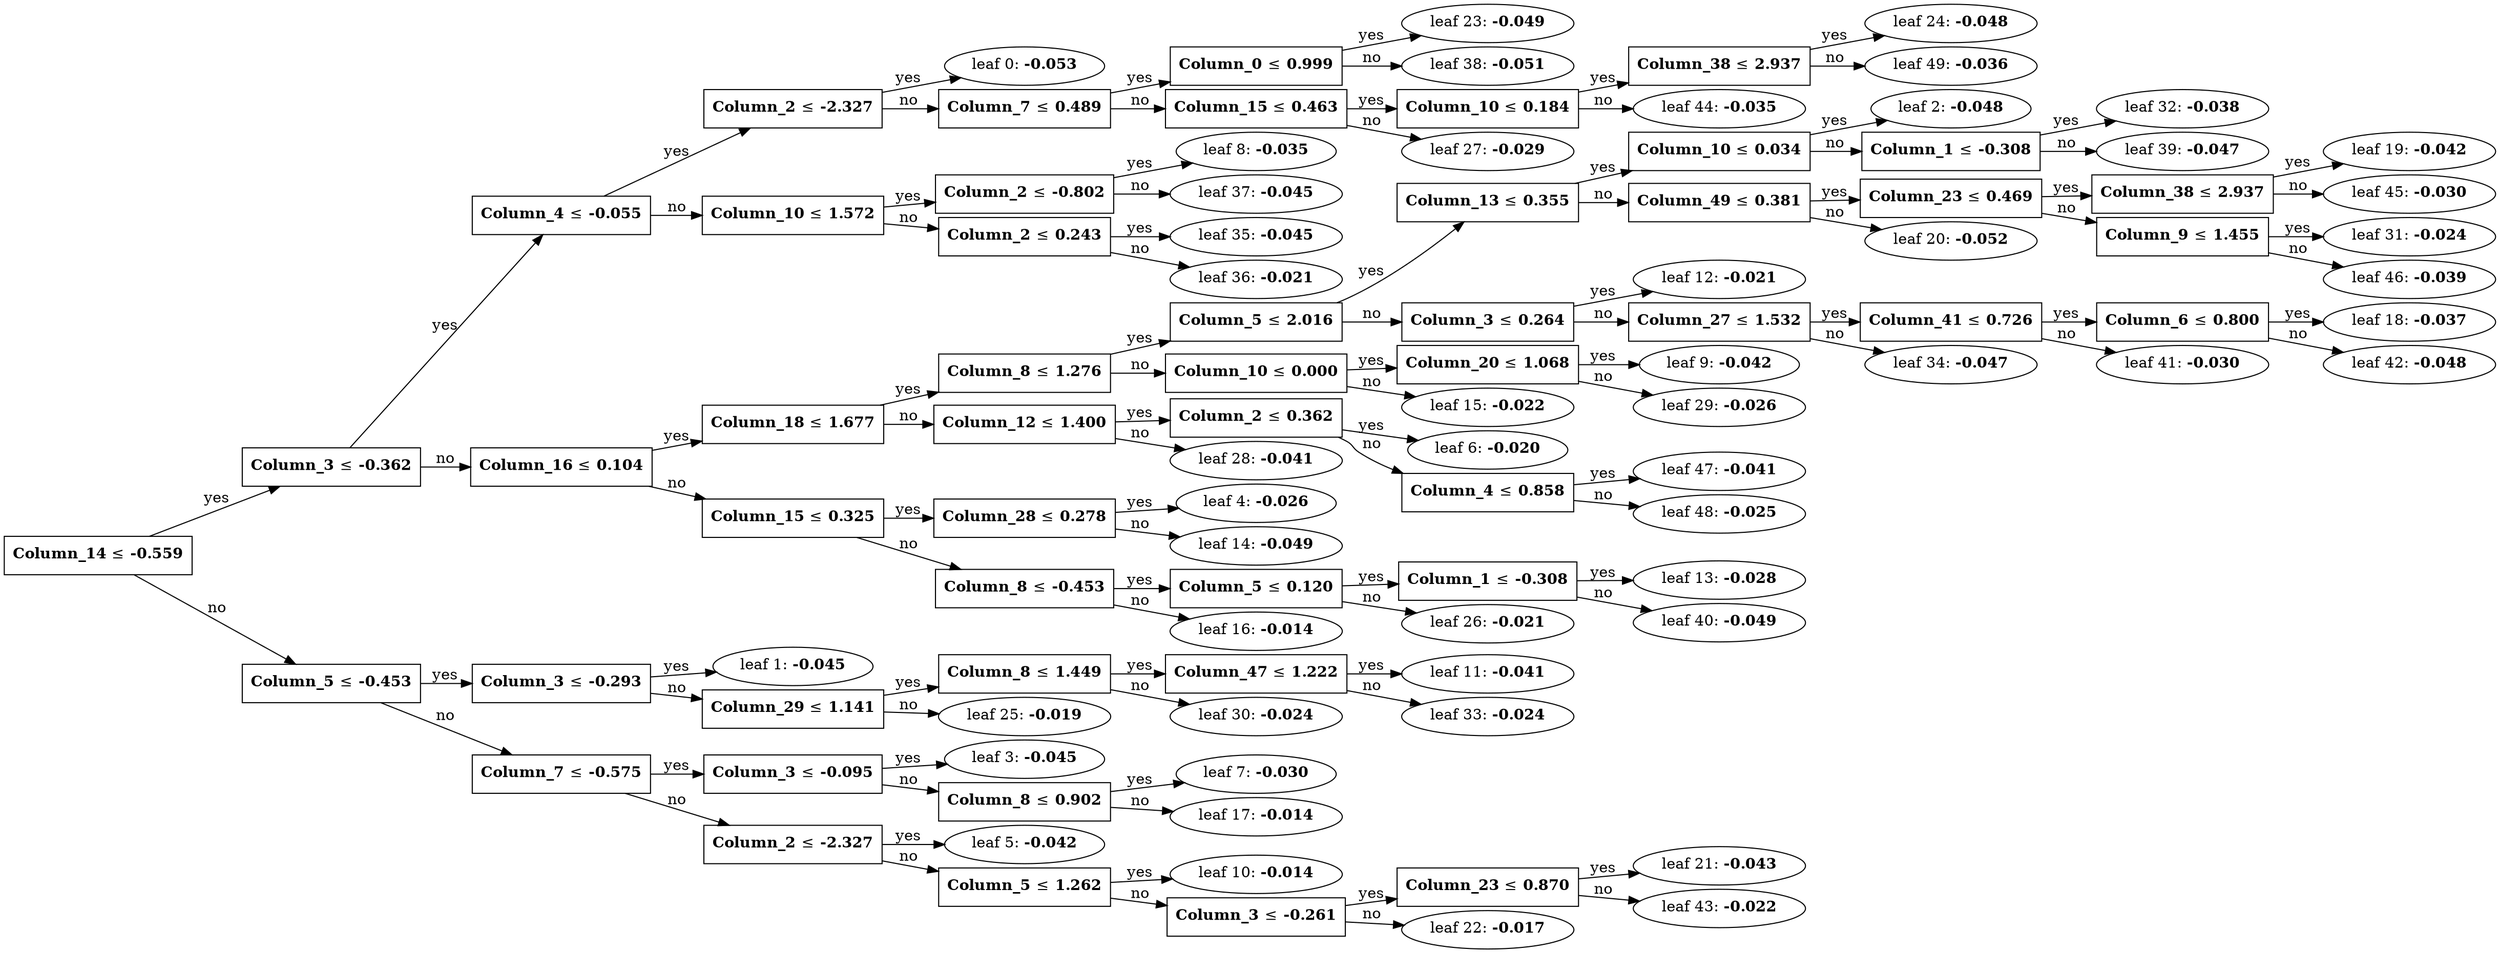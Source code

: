 digraph {
	graph [nodesep=0.05 rankdir=LR ranksep=0.3]
	split0 [label=<<B>Column_14</B> &#8804; <B>-0.559</B>> fillcolor=white shape=rectangle style=""]
	split1 [label=<<B>Column_3</B> &#8804; <B>-0.362</B>> fillcolor=white shape=rectangle style=""]
	split7 [label=<<B>Column_4</B> &#8804; <B>-0.055</B>> fillcolor=white shape=rectangle style=""]
	split22 [label=<<B>Column_2</B> &#8804; <B>-2.327</B>> fillcolor=white shape=rectangle style=""]
	leaf0 [label=<leaf 0: <B>-0.053</B>>]
	split22 -> leaf0 [label=yes]
	split23 [label=<<B>Column_7</B> &#8804; <B>0.489</B>> fillcolor=white shape=rectangle style=""]
	split37 [label=<<B>Column_0</B> &#8804; <B>0.999</B>> fillcolor=white shape=rectangle style=""]
	leaf23 [label=<leaf 23: <B>-0.049</B>>]
	split37 -> leaf23 [label=yes]
	leaf38 [label=<leaf 38: <B>-0.051</B>>]
	split37 -> leaf38 [label=no]
	split23 -> split37 [label=yes]
	split26 [label=<<B>Column_15</B> &#8804; <B>0.463</B>> fillcolor=white shape=rectangle style=""]
	split43 [label=<<B>Column_10</B> &#8804; <B>0.184</B>> fillcolor=white shape=rectangle style=""]
	split48 [label=<<B>Column_38</B> &#8804; <B>2.937</B>> fillcolor=white shape=rectangle style=""]
	leaf24 [label=<leaf 24: <B>-0.048</B>>]
	split48 -> leaf24 [label=yes]
	leaf49 [label=<leaf 49: <B>-0.036</B>>]
	split48 -> leaf49 [label=no]
	split43 -> split48 [label=yes]
	leaf44 [label=<leaf 44: <B>-0.035</B>>]
	split43 -> leaf44 [label=no]
	split26 -> split43 [label=yes]
	leaf27 [label=<leaf 27: <B>-0.029</B>>]
	split26 -> leaf27 [label=no]
	split23 -> split26 [label=no]
	split22 -> split23 [label=no]
	split7 -> split22 [label=yes]
	split34 [label=<<B>Column_10</B> &#8804; <B>1.572</B>> fillcolor=white shape=rectangle style=""]
	split36 [label=<<B>Column_2</B> &#8804; <B>-0.802</B>> fillcolor=white shape=rectangle style=""]
	leaf8 [label=<leaf 8: <B>-0.035</B>>]
	split36 -> leaf8 [label=yes]
	leaf37 [label=<leaf 37: <B>-0.045</B>>]
	split36 -> leaf37 [label=no]
	split34 -> split36 [label=yes]
	split35 [label=<<B>Column_2</B> &#8804; <B>0.243</B>> fillcolor=white shape=rectangle style=""]
	leaf35 [label=<leaf 35: <B>-0.045</B>>]
	split35 -> leaf35 [label=yes]
	leaf36 [label=<leaf 36: <B>-0.021</B>>]
	split35 -> leaf36 [label=no]
	split34 -> split35 [label=no]
	split7 -> split34 [label=no]
	split1 -> split7 [label=yes]
	split3 [label=<<B>Column_16</B> &#8804; <B>0.104</B>> fillcolor=white shape=rectangle style=""]
	split5 [label=<<B>Column_18</B> &#8804; <B>1.677</B>> fillcolor=white shape=rectangle style=""]
	split8 [label=<<B>Column_8</B> &#8804; <B>1.276</B>> fillcolor=white shape=rectangle style=""]
	split11 [label=<<B>Column_5</B> &#8804; <B>2.016</B>> fillcolor=white shape=rectangle style=""]
	split18 [label=<<B>Column_13</B> &#8804; <B>0.355</B>> fillcolor=white shape=rectangle style=""]
	split31 [label=<<B>Column_10</B> &#8804; <B>0.034</B>> fillcolor=white shape=rectangle style=""]
	leaf2 [label=<leaf 2: <B>-0.048</B>>]
	split31 -> leaf2 [label=yes]
	split38 [label=<<B>Column_1</B> &#8804; <B>-0.308</B>> fillcolor=white shape=rectangle style=""]
	leaf32 [label=<leaf 32: <B>-0.038</B>>]
	split38 -> leaf32 [label=yes]
	leaf39 [label=<leaf 39: <B>-0.047</B>>]
	split38 -> leaf39 [label=no]
	split31 -> split38 [label=no]
	split18 -> split31 [label=yes]
	split19 [label=<<B>Column_49</B> &#8804; <B>0.381</B>> fillcolor=white shape=rectangle style=""]
	split30 [label=<<B>Column_23</B> &#8804; <B>0.469</B>> fillcolor=white shape=rectangle style=""]
	split44 [label=<<B>Column_38</B> &#8804; <B>2.937</B>> fillcolor=white shape=rectangle style=""]
	leaf19 [label=<leaf 19: <B>-0.042</B>>]
	split44 -> leaf19 [label=yes]
	leaf45 [label=<leaf 45: <B>-0.030</B>>]
	split44 -> leaf45 [label=no]
	split30 -> split44 [label=yes]
	split45 [label=<<B>Column_9</B> &#8804; <B>1.455</B>> fillcolor=white shape=rectangle style=""]
	leaf31 [label=<leaf 31: <B>-0.024</B>>]
	split45 -> leaf31 [label=yes]
	leaf46 [label=<leaf 46: <B>-0.039</B>>]
	split45 -> leaf46 [label=no]
	split30 -> split45 [label=no]
	split19 -> split30 [label=yes]
	leaf20 [label=<leaf 20: <B>-0.052</B>>]
	split19 -> leaf20 [label=no]
	split18 -> split19 [label=no]
	split11 -> split18 [label=yes]
	split17 [label=<<B>Column_3</B> &#8804; <B>0.264</B>> fillcolor=white shape=rectangle style=""]
	leaf12 [label=<leaf 12: <B>-0.021</B>>]
	split17 -> leaf12 [label=yes]
	split33 [label=<<B>Column_27</B> &#8804; <B>1.532</B>> fillcolor=white shape=rectangle style=""]
	split40 [label=<<B>Column_41</B> &#8804; <B>0.726</B>> fillcolor=white shape=rectangle style=""]
	split41 [label=<<B>Column_6</B> &#8804; <B>0.800</B>> fillcolor=white shape=rectangle style=""]
	leaf18 [label=<leaf 18: <B>-0.037</B>>]
	split41 -> leaf18 [label=yes]
	leaf42 [label=<leaf 42: <B>-0.048</B>>]
	split41 -> leaf42 [label=no]
	split40 -> split41 [label=yes]
	leaf41 [label=<leaf 41: <B>-0.030</B>>]
	split40 -> leaf41 [label=no]
	split33 -> split40 [label=yes]
	leaf34 [label=<leaf 34: <B>-0.047</B>>]
	split33 -> leaf34 [label=no]
	split17 -> split33 [label=no]
	split11 -> split17 [label=no]
	split8 -> split11 [label=yes]
	split14 [label=<<B>Column_10</B> &#8804; <B>0.000</B>> fillcolor=white shape=rectangle style=""]
	split28 [label=<<B>Column_20</B> &#8804; <B>1.068</B>> fillcolor=white shape=rectangle style=""]
	leaf9 [label=<leaf 9: <B>-0.042</B>>]
	split28 -> leaf9 [label=yes]
	leaf29 [label=<leaf 29: <B>-0.026</B>>]
	split28 -> leaf29 [label=no]
	split14 -> split28 [label=yes]
	leaf15 [label=<leaf 15: <B>-0.022</B>>]
	split14 -> leaf15 [label=no]
	split8 -> split14 [label=no]
	split5 -> split8 [label=yes]
	split27 [label=<<B>Column_12</B> &#8804; <B>1.400</B>> fillcolor=white shape=rectangle style=""]
	split46 [label=<<B>Column_2</B> &#8804; <B>0.362</B>> fillcolor=white shape=rectangle style=""]
	leaf6 [label=<leaf 6: <B>-0.020</B>>]
	split46 -> leaf6 [label=yes]
	split47 [label=<<B>Column_4</B> &#8804; <B>0.858</B>> fillcolor=white shape=rectangle style=""]
	leaf47 [label=<leaf 47: <B>-0.041</B>>]
	split47 -> leaf47 [label=yes]
	leaf48 [label=<leaf 48: <B>-0.025</B>>]
	split47 -> leaf48 [label=no]
	split46 -> split47 [label=no]
	split27 -> split46 [label=yes]
	leaf28 [label=<leaf 28: <B>-0.041</B>>]
	split27 -> leaf28 [label=no]
	split5 -> split27 [label=no]
	split3 -> split5 [label=yes]
	split12 [label=<<B>Column_15</B> &#8804; <B>0.325</B>> fillcolor=white shape=rectangle style=""]
	split13 [label=<<B>Column_28</B> &#8804; <B>0.278</B>> fillcolor=white shape=rectangle style=""]
	leaf4 [label=<leaf 4: <B>-0.026</B>>]
	split13 -> leaf4 [label=yes]
	leaf14 [label=<leaf 14: <B>-0.049</B>>]
	split13 -> leaf14 [label=no]
	split12 -> split13 [label=yes]
	split15 [label=<<B>Column_8</B> &#8804; <B>-0.453</B>> fillcolor=white shape=rectangle style=""]
	split25 [label=<<B>Column_5</B> &#8804; <B>0.120</B>> fillcolor=white shape=rectangle style=""]
	split39 [label=<<B>Column_1</B> &#8804; <B>-0.308</B>> fillcolor=white shape=rectangle style=""]
	leaf13 [label=<leaf 13: <B>-0.028</B>>]
	split39 -> leaf13 [label=yes]
	leaf40 [label=<leaf 40: <B>-0.049</B>>]
	split39 -> leaf40 [label=no]
	split25 -> split39 [label=yes]
	leaf26 [label=<leaf 26: <B>-0.021</B>>]
	split25 -> leaf26 [label=no]
	split15 -> split25 [label=yes]
	leaf16 [label=<leaf 16: <B>-0.014</B>>]
	split15 -> leaf16 [label=no]
	split12 -> split15 [label=no]
	split3 -> split12 [label=no]
	split1 -> split3 [label=no]
	split0 -> split1 [label=yes]
	split2 [label=<<B>Column_5</B> &#8804; <B>-0.453</B>> fillcolor=white shape=rectangle style=""]
	split10 [label=<<B>Column_3</B> &#8804; <B>-0.293</B>> fillcolor=white shape=rectangle style=""]
	leaf1 [label=<leaf 1: <B>-0.045</B>>]
	split10 -> leaf1 [label=yes]
	split24 [label=<<B>Column_29</B> &#8804; <B>1.141</B>> fillcolor=white shape=rectangle style=""]
	split29 [label=<<B>Column_8</B> &#8804; <B>1.449</B>> fillcolor=white shape=rectangle style=""]
	split32 [label=<<B>Column_47</B> &#8804; <B>1.222</B>> fillcolor=white shape=rectangle style=""]
	leaf11 [label=<leaf 11: <B>-0.041</B>>]
	split32 -> leaf11 [label=yes]
	leaf33 [label=<leaf 33: <B>-0.024</B>>]
	split32 -> leaf33 [label=no]
	split29 -> split32 [label=yes]
	leaf30 [label=<leaf 30: <B>-0.024</B>>]
	split29 -> leaf30 [label=no]
	split24 -> split29 [label=yes]
	leaf25 [label=<leaf 25: <B>-0.019</B>>]
	split24 -> leaf25 [label=no]
	split10 -> split24 [label=no]
	split2 -> split10 [label=yes]
	split4 [label=<<B>Column_7</B> &#8804; <B>-0.575</B>> fillcolor=white shape=rectangle style=""]
	split6 [label=<<B>Column_3</B> &#8804; <B>-0.095</B>> fillcolor=white shape=rectangle style=""]
	leaf3 [label=<leaf 3: <B>-0.045</B>>]
	split6 -> leaf3 [label=yes]
	split16 [label=<<B>Column_8</B> &#8804; <B>0.902</B>> fillcolor=white shape=rectangle style=""]
	leaf7 [label=<leaf 7: <B>-0.030</B>>]
	split16 -> leaf7 [label=yes]
	leaf17 [label=<leaf 17: <B>-0.014</B>>]
	split16 -> leaf17 [label=no]
	split6 -> split16 [label=no]
	split4 -> split6 [label=yes]
	split9 [label=<<B>Column_2</B> &#8804; <B>-2.327</B>> fillcolor=white shape=rectangle style=""]
	leaf5 [label=<leaf 5: <B>-0.042</B>>]
	split9 -> leaf5 [label=yes]
	split20 [label=<<B>Column_5</B> &#8804; <B>1.262</B>> fillcolor=white shape=rectangle style=""]
	leaf10 [label=<leaf 10: <B>-0.014</B>>]
	split20 -> leaf10 [label=yes]
	split21 [label=<<B>Column_3</B> &#8804; <B>-0.261</B>> fillcolor=white shape=rectangle style=""]
	split42 [label=<<B>Column_23</B> &#8804; <B>0.870</B>> fillcolor=white shape=rectangle style=""]
	leaf21 [label=<leaf 21: <B>-0.043</B>>]
	split42 -> leaf21 [label=yes]
	leaf43 [label=<leaf 43: <B>-0.022</B>>]
	split42 -> leaf43 [label=no]
	split21 -> split42 [label=yes]
	leaf22 [label=<leaf 22: <B>-0.017</B>>]
	split21 -> leaf22 [label=no]
	split20 -> split21 [label=no]
	split9 -> split20 [label=no]
	split4 -> split9 [label=no]
	split2 -> split4 [label=no]
	split0 -> split2 [label=no]
}
